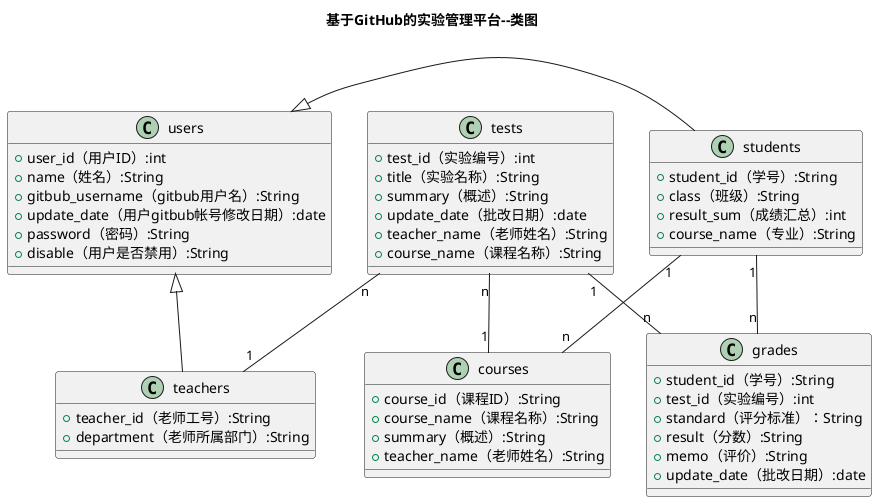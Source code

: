 @startuml
title 基于GitHub的实验管理平台--类图

class users{
    +user_id（用户ID）:int
    +name（姓名）:String
    +gitbub_username（gitbub用户名）:String
    +update_date（用户gitbub帐号修改日期）:date
    +password（密码）:String
    +disable（用户是否禁用）:String
    
}

class teachers{
    +teacher_id（老师工号）:String
    +department（老师所属部门）:String
}

class students{
    +student_id（学号）:String
    +class（班级）:String
    +result_sum（成绩汇总）:int
    +course_name（专业）:String
}

users <|- students
users <|-- teachers

class grades{
    +student_id（学号）:String
    +test_id（实验编号）:int
    +standard（评分标准）：String
    +result（分数）:String
    +memo（评价）:String
    +update_date（批改日期）:date
}

class tests{
    +test_id（实验编号）:int
    +title（实验名称）:String
    +summary（概述）:String
    +update_date（批改日期）:date
    +teacher_name（老师姓名）:String
    +course_name（课程名称）:String
}

students "1" -- "n"  grades
tests "1" -- "n"  grades
tests "n" -- "1" courses
tests "n" -- "1" teachers

class courses{
    +course_id（课程ID）:String
    +course_name（课程名称）:String
    +summary（概述）:String
    +teacher_name（老师姓名）:String
}

students "1" -- "n"  courses

@enduml